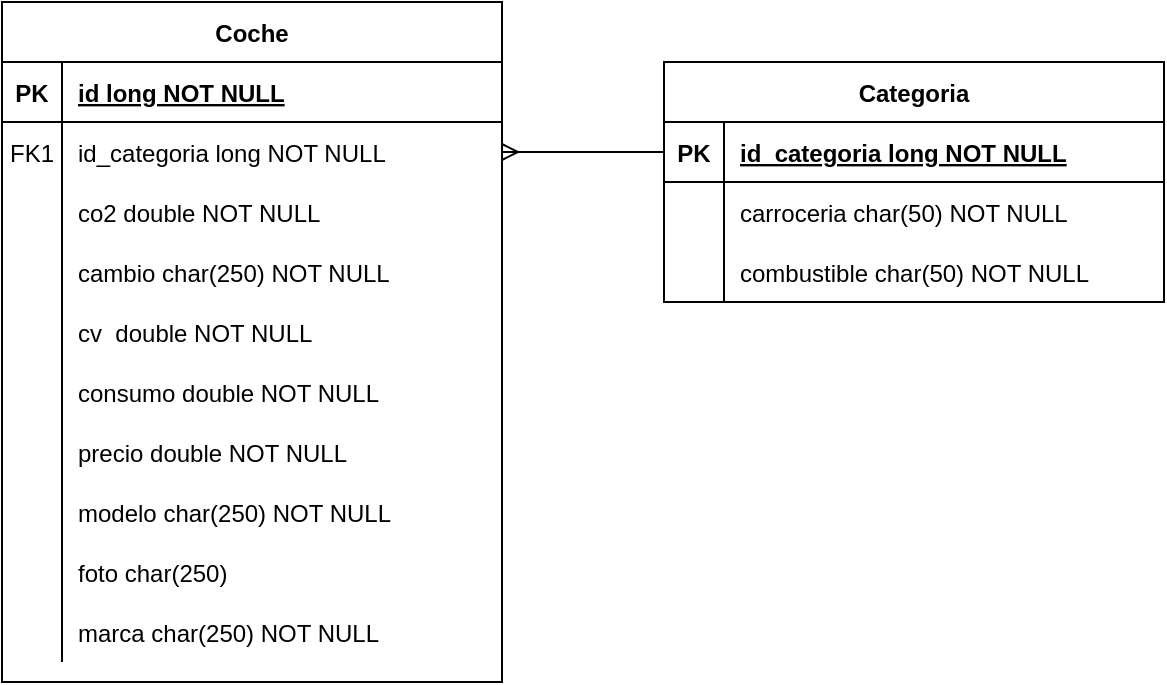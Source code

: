 <mxfile version="14.4.3" type="device"><diagram id="R2lEEEUBdFMjLlhIrx00" name="Page-1"><mxGraphModel dx="852" dy="494" grid="0" gridSize="10" guides="1" tooltips="1" connect="1" arrows="1" fold="1" page="1" pageScale="1" pageWidth="850" pageHeight="1100" math="0" shadow="0" extFonts="Permanent Marker^https://fonts.googleapis.com/css?family=Permanent+Marker"><root><mxCell id="0"/><mxCell id="1" parent="0"/><mxCell id="C-vyLk0tnHw3VtMMgP7b-2" value="Categoria" style="shape=table;startSize=30;container=1;collapsible=1;childLayout=tableLayout;fixedRows=1;rowLines=0;fontStyle=1;align=center;resizeLast=1;" parent="1" vertex="1"><mxGeometry x="451" y="150" width="250" height="120" as="geometry"/></mxCell><mxCell id="k6IznFjrHkmDpeg5t3y4-23" value="" style="shape=partialRectangle;collapsible=0;dropTarget=0;pointerEvents=0;fillColor=none;top=0;left=0;bottom=1;right=0;points=[[0,0.5],[1,0.5]];portConstraint=eastwest;" parent="C-vyLk0tnHw3VtMMgP7b-2" vertex="1"><mxGeometry y="30" width="250" height="30" as="geometry"/></mxCell><mxCell id="k6IznFjrHkmDpeg5t3y4-24" value="PK" style="shape=partialRectangle;connectable=0;fillColor=none;top=0;left=0;bottom=0;right=0;fontStyle=1;overflow=hidden;" parent="k6IznFjrHkmDpeg5t3y4-23" vertex="1"><mxGeometry width="30" height="30" as="geometry"/></mxCell><mxCell id="k6IznFjrHkmDpeg5t3y4-25" value="id_categoria long NOT NULL" style="shape=partialRectangle;connectable=0;fillColor=none;top=0;left=0;bottom=0;right=0;align=left;spacingLeft=6;fontStyle=5;overflow=hidden;" parent="k6IznFjrHkmDpeg5t3y4-23" vertex="1"><mxGeometry x="30" width="220" height="30" as="geometry"/></mxCell><mxCell id="k6IznFjrHkmDpeg5t3y4-30" value="" style="shape=partialRectangle;collapsible=0;dropTarget=0;pointerEvents=0;fillColor=none;top=0;left=0;bottom=0;right=0;points=[[0,0.5],[1,0.5]];portConstraint=eastwest;" parent="C-vyLk0tnHw3VtMMgP7b-2" vertex="1"><mxGeometry y="60" width="250" height="30" as="geometry"/></mxCell><mxCell id="k6IznFjrHkmDpeg5t3y4-31" value="" style="shape=partialRectangle;connectable=0;fillColor=none;top=0;left=0;bottom=0;right=0;editable=1;overflow=hidden;" parent="k6IznFjrHkmDpeg5t3y4-30" vertex="1"><mxGeometry width="30" height="30" as="geometry"/></mxCell><mxCell id="k6IznFjrHkmDpeg5t3y4-32" value="carroceria char(50) NOT NULL" style="shape=partialRectangle;connectable=0;fillColor=none;top=0;left=0;bottom=0;right=0;align=left;spacingLeft=6;overflow=hidden;fontStyle=0" parent="k6IznFjrHkmDpeg5t3y4-30" vertex="1"><mxGeometry x="30" width="220" height="30" as="geometry"/></mxCell><mxCell id="k6IznFjrHkmDpeg5t3y4-33" value="" style="shape=partialRectangle;collapsible=0;dropTarget=0;pointerEvents=0;fillColor=none;top=0;left=0;bottom=0;right=0;points=[[0,0.5],[1,0.5]];portConstraint=eastwest;" parent="C-vyLk0tnHw3VtMMgP7b-2" vertex="1"><mxGeometry y="90" width="250" height="30" as="geometry"/></mxCell><mxCell id="k6IznFjrHkmDpeg5t3y4-34" value="" style="shape=partialRectangle;connectable=0;fillColor=none;top=0;left=0;bottom=0;right=0;editable=1;overflow=hidden;" parent="k6IznFjrHkmDpeg5t3y4-33" vertex="1"><mxGeometry width="30" height="30" as="geometry"/></mxCell><mxCell id="k6IznFjrHkmDpeg5t3y4-35" value="combustible char(50) NOT NULL" style="shape=partialRectangle;connectable=0;fillColor=none;top=0;left=0;bottom=0;right=0;align=left;spacingLeft=6;overflow=hidden;fontStyle=0" parent="k6IznFjrHkmDpeg5t3y4-33" vertex="1"><mxGeometry x="30" width="220" height="30" as="geometry"/></mxCell><mxCell id="C-vyLk0tnHw3VtMMgP7b-23" value="Coche" style="shape=table;startSize=30;container=1;collapsible=1;childLayout=tableLayout;fixedRows=1;rowLines=0;fontStyle=1;align=center;resizeLast=1;" parent="1" vertex="1"><mxGeometry x="120" y="120" width="250" height="340" as="geometry"/></mxCell><mxCell id="C-vyLk0tnHw3VtMMgP7b-24" value="" style="shape=partialRectangle;collapsible=0;dropTarget=0;pointerEvents=0;fillColor=none;points=[[0,0.5],[1,0.5]];portConstraint=eastwest;top=0;left=0;right=0;bottom=1;" parent="C-vyLk0tnHw3VtMMgP7b-23" vertex="1"><mxGeometry y="30" width="250" height="30" as="geometry"/></mxCell><mxCell id="C-vyLk0tnHw3VtMMgP7b-25" value="PK" style="shape=partialRectangle;overflow=hidden;connectable=0;fillColor=none;top=0;left=0;bottom=0;right=0;fontStyle=1;" parent="C-vyLk0tnHw3VtMMgP7b-24" vertex="1"><mxGeometry width="30" height="30" as="geometry"/></mxCell><mxCell id="C-vyLk0tnHw3VtMMgP7b-26" value="id long NOT NULL " style="shape=partialRectangle;overflow=hidden;connectable=0;fillColor=none;top=0;left=0;bottom=0;right=0;align=left;spacingLeft=6;fontStyle=5;" parent="C-vyLk0tnHw3VtMMgP7b-24" vertex="1"><mxGeometry x="30" width="220" height="30" as="geometry"/></mxCell><mxCell id="k6IznFjrHkmDpeg5t3y4-5" value="" style="shape=partialRectangle;collapsible=0;dropTarget=0;pointerEvents=0;fillColor=none;top=0;left=0;bottom=0;right=0;points=[[0,0.5],[1,0.5]];portConstraint=eastwest;" parent="C-vyLk0tnHw3VtMMgP7b-23" vertex="1"><mxGeometry y="60" width="250" height="30" as="geometry"/></mxCell><mxCell id="k6IznFjrHkmDpeg5t3y4-6" value="FK1" style="shape=partialRectangle;connectable=0;fillColor=none;top=0;left=0;bottom=0;right=0;editable=1;overflow=hidden;" parent="k6IznFjrHkmDpeg5t3y4-5" vertex="1"><mxGeometry width="30" height="30" as="geometry"/></mxCell><mxCell id="k6IznFjrHkmDpeg5t3y4-7" value="id_categoria long NOT NULL" style="shape=partialRectangle;connectable=0;fillColor=none;top=0;left=0;bottom=0;right=0;align=left;spacingLeft=6;overflow=hidden;fontStyle=0" parent="k6IznFjrHkmDpeg5t3y4-5" vertex="1"><mxGeometry x="30" width="220" height="30" as="geometry"/></mxCell><mxCell id="k6IznFjrHkmDpeg5t3y4-11" value="" style="shape=partialRectangle;collapsible=0;dropTarget=0;pointerEvents=0;fillColor=none;top=0;left=0;bottom=0;right=0;points=[[0,0.5],[1,0.5]];portConstraint=eastwest;" parent="C-vyLk0tnHw3VtMMgP7b-23" vertex="1"><mxGeometry y="90" width="250" height="30" as="geometry"/></mxCell><mxCell id="k6IznFjrHkmDpeg5t3y4-12" value="" style="shape=partialRectangle;connectable=0;fillColor=none;top=0;left=0;bottom=0;right=0;editable=1;overflow=hidden;" parent="k6IznFjrHkmDpeg5t3y4-11" vertex="1"><mxGeometry width="30" height="30" as="geometry"/></mxCell><mxCell id="k6IznFjrHkmDpeg5t3y4-13" value="co2 double NOT NULL" style="shape=partialRectangle;connectable=0;fillColor=none;top=0;left=0;bottom=0;right=0;align=left;spacingLeft=6;overflow=hidden;" parent="k6IznFjrHkmDpeg5t3y4-11" vertex="1"><mxGeometry x="30" width="220" height="30" as="geometry"/></mxCell><mxCell id="k6IznFjrHkmDpeg5t3y4-20" value="" style="shape=partialRectangle;collapsible=0;dropTarget=0;pointerEvents=0;fillColor=none;top=0;left=0;bottom=0;right=0;points=[[0,0.5],[1,0.5]];portConstraint=eastwest;" parent="C-vyLk0tnHw3VtMMgP7b-23" vertex="1"><mxGeometry y="120" width="250" height="30" as="geometry"/></mxCell><mxCell id="k6IznFjrHkmDpeg5t3y4-21" value="" style="shape=partialRectangle;connectable=0;fillColor=none;top=0;left=0;bottom=0;right=0;editable=1;overflow=hidden;" parent="k6IznFjrHkmDpeg5t3y4-20" vertex="1"><mxGeometry width="30" height="30" as="geometry"/></mxCell><mxCell id="k6IznFjrHkmDpeg5t3y4-22" value="cambio char(250) NOT NULL" style="shape=partialRectangle;connectable=0;fillColor=none;top=0;left=0;bottom=0;right=0;align=left;spacingLeft=6;overflow=hidden;" parent="k6IznFjrHkmDpeg5t3y4-20" vertex="1"><mxGeometry x="30" width="220" height="30" as="geometry"/></mxCell><mxCell id="k6IznFjrHkmDpeg5t3y4-17" value="" style="shape=partialRectangle;collapsible=0;dropTarget=0;pointerEvents=0;fillColor=none;top=0;left=0;bottom=0;right=0;points=[[0,0.5],[1,0.5]];portConstraint=eastwest;" parent="C-vyLk0tnHw3VtMMgP7b-23" vertex="1"><mxGeometry y="150" width="250" height="30" as="geometry"/></mxCell><mxCell id="k6IznFjrHkmDpeg5t3y4-18" value="" style="shape=partialRectangle;connectable=0;fillColor=none;top=0;left=0;bottom=0;right=0;editable=1;overflow=hidden;" parent="k6IznFjrHkmDpeg5t3y4-17" vertex="1"><mxGeometry width="30" height="30" as="geometry"/></mxCell><mxCell id="k6IznFjrHkmDpeg5t3y4-19" value="cv  double NOT NULL" style="shape=partialRectangle;connectable=0;fillColor=none;top=0;left=0;bottom=0;right=0;align=left;spacingLeft=6;overflow=hidden;" parent="k6IznFjrHkmDpeg5t3y4-17" vertex="1"><mxGeometry x="30" width="220" height="30" as="geometry"/></mxCell><mxCell id="k6IznFjrHkmDpeg5t3y4-14" value="" style="shape=partialRectangle;collapsible=0;dropTarget=0;pointerEvents=0;fillColor=none;top=0;left=0;bottom=0;right=0;points=[[0,0.5],[1,0.5]];portConstraint=eastwest;" parent="C-vyLk0tnHw3VtMMgP7b-23" vertex="1"><mxGeometry y="180" width="250" height="30" as="geometry"/></mxCell><mxCell id="k6IznFjrHkmDpeg5t3y4-15" value="" style="shape=partialRectangle;connectable=0;fillColor=none;top=0;left=0;bottom=0;right=0;editable=1;overflow=hidden;" parent="k6IznFjrHkmDpeg5t3y4-14" vertex="1"><mxGeometry width="30" height="30" as="geometry"/></mxCell><mxCell id="k6IznFjrHkmDpeg5t3y4-16" value="consumo double NOT NULL" style="shape=partialRectangle;connectable=0;fillColor=none;top=0;left=0;bottom=0;right=0;align=left;spacingLeft=6;overflow=hidden;" parent="k6IznFjrHkmDpeg5t3y4-14" vertex="1"><mxGeometry x="30" width="220" height="30" as="geometry"/></mxCell><mxCell id="k6IznFjrHkmDpeg5t3y4-8" value="" style="shape=partialRectangle;collapsible=0;dropTarget=0;pointerEvents=0;fillColor=none;top=0;left=0;bottom=0;right=0;points=[[0,0.5],[1,0.5]];portConstraint=eastwest;" parent="C-vyLk0tnHw3VtMMgP7b-23" vertex="1"><mxGeometry y="210" width="250" height="30" as="geometry"/></mxCell><mxCell id="k6IznFjrHkmDpeg5t3y4-9" value="" style="shape=partialRectangle;connectable=0;fillColor=none;top=0;left=0;bottom=0;right=0;editable=1;overflow=hidden;" parent="k6IznFjrHkmDpeg5t3y4-8" vertex="1"><mxGeometry width="30" height="30" as="geometry"/></mxCell><mxCell id="k6IznFjrHkmDpeg5t3y4-10" value="precio double NOT NULL" style="shape=partialRectangle;connectable=0;fillColor=none;top=0;left=0;bottom=0;right=0;align=left;spacingLeft=6;overflow=hidden;" parent="k6IznFjrHkmDpeg5t3y4-8" vertex="1"><mxGeometry x="30" width="220" height="30" as="geometry"/></mxCell><mxCell id="k6IznFjrHkmDpeg5t3y4-2" value="" style="shape=partialRectangle;collapsible=0;dropTarget=0;pointerEvents=0;fillColor=none;top=0;left=0;bottom=0;right=0;points=[[0,0.5],[1,0.5]];portConstraint=eastwest;" parent="C-vyLk0tnHw3VtMMgP7b-23" vertex="1"><mxGeometry y="240" width="250" height="30" as="geometry"/></mxCell><mxCell id="k6IznFjrHkmDpeg5t3y4-3" value="" style="shape=partialRectangle;connectable=0;fillColor=none;top=0;left=0;bottom=0;right=0;editable=1;overflow=hidden;" parent="k6IznFjrHkmDpeg5t3y4-2" vertex="1"><mxGeometry width="30" height="30" as="geometry"/></mxCell><mxCell id="k6IznFjrHkmDpeg5t3y4-4" value="modelo char(250) NOT NULL" style="shape=partialRectangle;connectable=0;fillColor=none;top=0;left=0;bottom=0;right=0;align=left;spacingLeft=6;overflow=hidden;" parent="k6IznFjrHkmDpeg5t3y4-2" vertex="1"><mxGeometry x="30" width="220" height="30" as="geometry"/></mxCell><mxCell id="_Rj50arP72Uj-AFF1tFp-4" value="" style="shape=partialRectangle;collapsible=0;dropTarget=0;pointerEvents=0;fillColor=none;top=0;left=0;bottom=0;right=0;points=[[0,0.5],[1,0.5]];portConstraint=eastwest;" vertex="1" parent="C-vyLk0tnHw3VtMMgP7b-23"><mxGeometry y="270" width="250" height="30" as="geometry"/></mxCell><mxCell id="_Rj50arP72Uj-AFF1tFp-5" value="" style="shape=partialRectangle;connectable=0;fillColor=none;top=0;left=0;bottom=0;right=0;editable=1;overflow=hidden;" vertex="1" parent="_Rj50arP72Uj-AFF1tFp-4"><mxGeometry width="30" height="30" as="geometry"/></mxCell><mxCell id="_Rj50arP72Uj-AFF1tFp-6" value="foto char(250) " style="shape=partialRectangle;connectable=0;fillColor=none;top=0;left=0;bottom=0;right=0;align=left;spacingLeft=6;overflow=hidden;" vertex="1" parent="_Rj50arP72Uj-AFF1tFp-4"><mxGeometry x="30" width="220" height="30" as="geometry"/></mxCell><mxCell id="C-vyLk0tnHw3VtMMgP7b-27" value="" style="shape=partialRectangle;collapsible=0;dropTarget=0;pointerEvents=0;fillColor=none;points=[[0,0.5],[1,0.5]];portConstraint=eastwest;top=0;left=0;right=0;bottom=0;" parent="C-vyLk0tnHw3VtMMgP7b-23" vertex="1"><mxGeometry y="300" width="250" height="30" as="geometry"/></mxCell><mxCell id="C-vyLk0tnHw3VtMMgP7b-28" value="" style="shape=partialRectangle;overflow=hidden;connectable=0;fillColor=none;top=0;left=0;bottom=0;right=0;" parent="C-vyLk0tnHw3VtMMgP7b-27" vertex="1"><mxGeometry width="30" height="30" as="geometry"/></mxCell><mxCell id="C-vyLk0tnHw3VtMMgP7b-29" value="marca char(250) NOT NULL" style="shape=partialRectangle;overflow=hidden;connectable=0;fillColor=none;top=0;left=0;bottom=0;right=0;align=left;spacingLeft=6;" parent="C-vyLk0tnHw3VtMMgP7b-27" vertex="1"><mxGeometry x="30" width="220" height="30" as="geometry"/></mxCell><mxCell id="k6IznFjrHkmDpeg5t3y4-1" value="" style="edgeStyle=entityRelationEdgeStyle;fontSize=12;html=1;endArrow=ERmany;" parent="1" source="k6IznFjrHkmDpeg5t3y4-23" target="k6IznFjrHkmDpeg5t3y4-5" edge="1"><mxGeometry width="100" height="100" relative="1" as="geometry"><mxPoint x="451" y="285" as="sourcePoint"/><mxPoint x="490" y="330" as="targetPoint"/></mxGeometry></mxCell></root></mxGraphModel></diagram></mxfile>